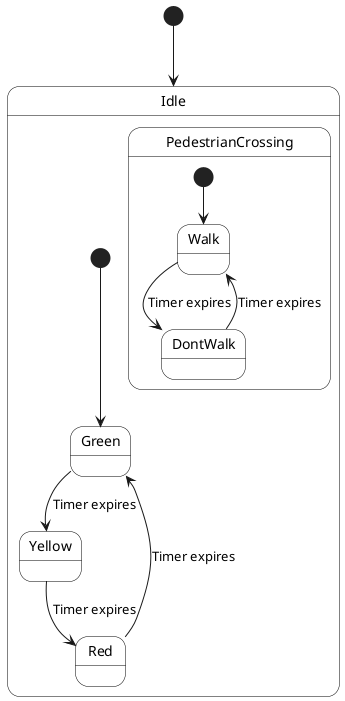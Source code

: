  @startuml                                                                                    
                                                                                              
 skinparam state {                                                                            
     BorderColor black                                                                        
     BackgroundColor White                                                                    
 }                                                                                            
                                                                                              
 [*] --> Idle                                                                                 
                                                                                              
 state Idle {                                                                                 
     [*] --> Green                                                                            
     Green --> Yellow : Timer expires                                                         
     Yellow --> Red : Timer expires                                                           
     Red --> Green : Timer expires                                                            
                                                                                              
     state PedestrianCrossing {                                                               
         [*] --> Walk                                                                         
         DontWalk --> Walk : Timer expires                                                    
         Walk --> DontWalk : Timer expires                                                    
     }                                                                                        
 }                                                                                            
                                                                                              
 @enduml                  
